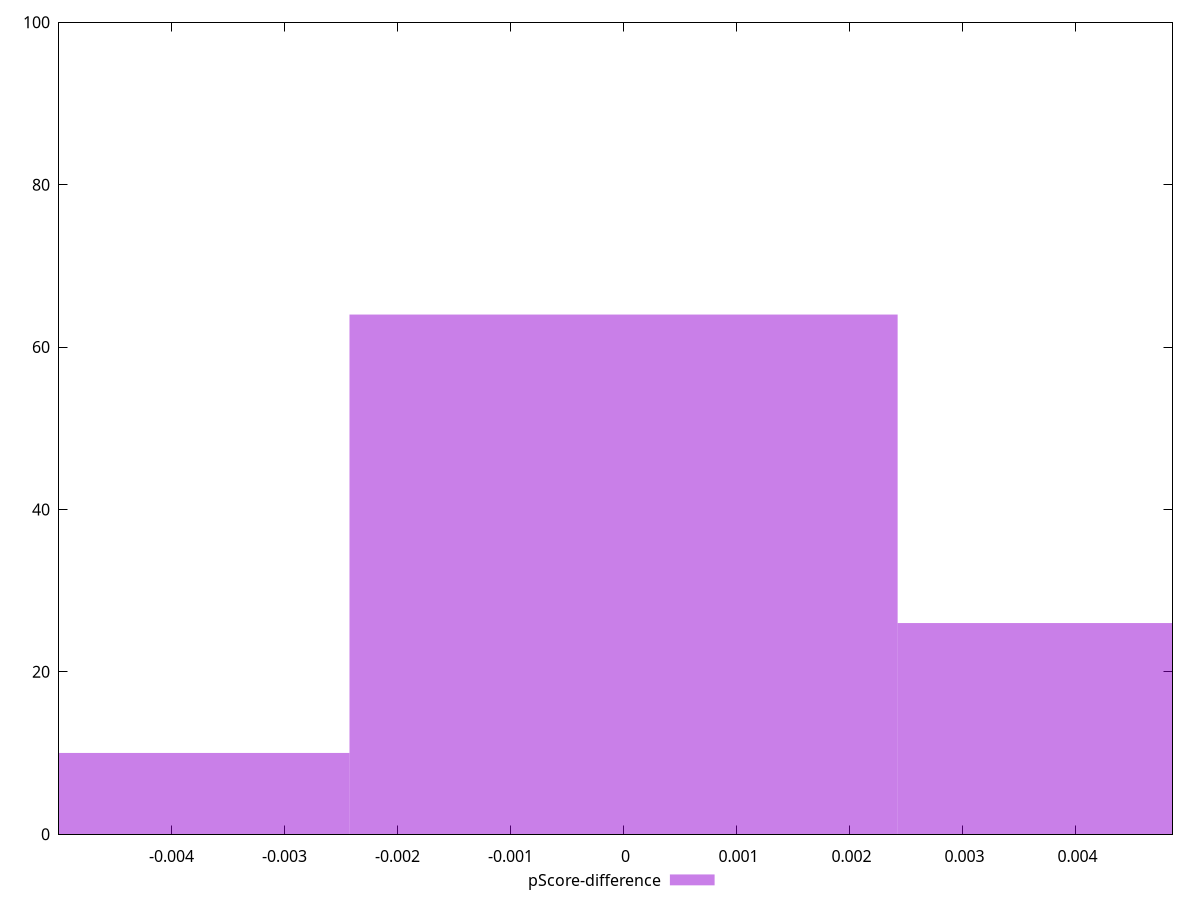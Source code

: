 reset

$pScoreDifference <<EOF
0 64
0.00485056810927298 26
-0.00485056810927298 10
EOF

set key outside below
set boxwidth 0.00485056810927298
set xrange [-0.00499567557792735:0.004857496266000516]
set yrange [0:100]
set trange [0:100]
set style fill transparent solid 0.5 noborder
set terminal svg size 640, 490 enhanced background rgb 'white'
set output "report_00018_2021-02-10T15-25-16.877Z/first-contentful-paint/samples/pages+cached/pScore-difference/histogram.svg"

plot $pScoreDifference title "pScore-difference" with boxes

reset
